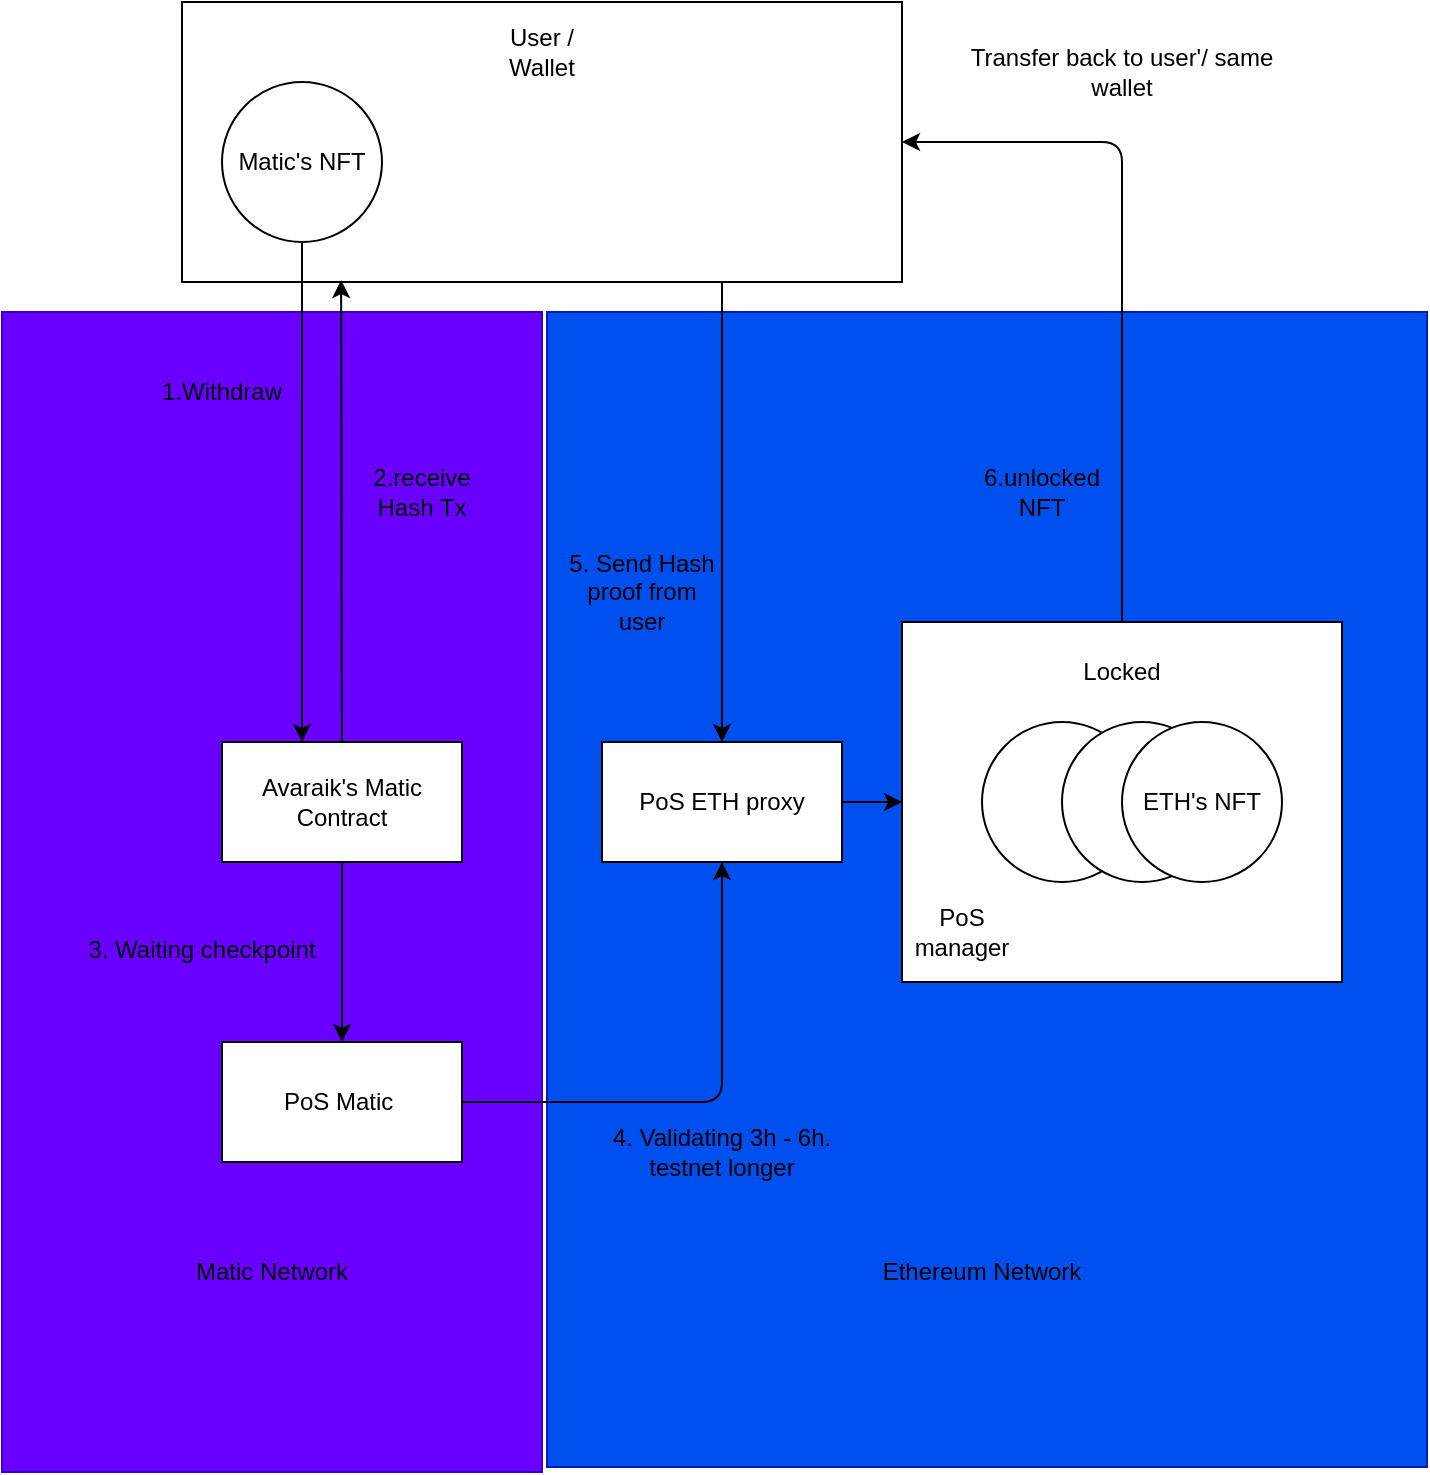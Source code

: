 <mxfile>
    <diagram id="DT7QpkL8XlJXhrEMeC7P" name="Page-1">
        <mxGraphModel dx="1261" dy="869" grid="1" gridSize="10" guides="1" tooltips="1" connect="1" arrows="1" fold="1" page="1" pageScale="1" pageWidth="1920" pageHeight="1200" background="none" math="0" shadow="0">
            <root>
                <mxCell id="0"/>
                <mxCell id="1" parent="0"/>
                <mxCell id="35" value="" style="rounded=0;whiteSpace=wrap;html=1;rotation=90;fillColor=#0050ef;fontColor=#ffffff;strokeColor=#001DBC;" vertex="1" parent="1">
                    <mxGeometry x="253.75" y="353.75" width="577.5" height="440" as="geometry"/>
                </mxCell>
                <mxCell id="32" value="" style="rounded=0;whiteSpace=wrap;html=1;rotation=90;fillColor=#6a00ff;strokeColor=#3700CC;fontColor=#ffffff;" vertex="1" parent="1">
                    <mxGeometry x="-105" y="440" width="580" height="270" as="geometry"/>
                </mxCell>
                <mxCell id="17" style="edgeStyle=none;html=1;exitX=0.75;exitY=1;exitDx=0;exitDy=0;" edge="1" parent="1" source="7" target="13">
                    <mxGeometry relative="1" as="geometry"/>
                </mxCell>
                <mxCell id="7" value="" style="rounded=0;whiteSpace=wrap;html=1;" vertex="1" parent="1">
                    <mxGeometry x="140" y="130" width="360" height="140" as="geometry"/>
                </mxCell>
                <mxCell id="15" style="edgeStyle=none;html=1;entryX=0.333;entryY=0;entryDx=0;entryDy=0;entryPerimeter=0;" edge="1" parent="1" source="3" target="4">
                    <mxGeometry relative="1" as="geometry"/>
                </mxCell>
                <mxCell id="3" value="Matic's NFT" style="ellipse;whiteSpace=wrap;html=1;aspect=fixed;" vertex="1" parent="1">
                    <mxGeometry x="160" y="170" width="80" height="80" as="geometry"/>
                </mxCell>
                <mxCell id="11" style="edgeStyle=none;html=1;entryX=0.221;entryY=0.993;entryDx=0;entryDy=0;entryPerimeter=0;" edge="1" parent="1" source="4" target="7">
                    <mxGeometry relative="1" as="geometry"/>
                </mxCell>
                <mxCell id="41" style="edgeStyle=none;html=1;entryX=0.5;entryY=0;entryDx=0;entryDy=0;" edge="1" parent="1" source="4" target="40">
                    <mxGeometry relative="1" as="geometry"/>
                </mxCell>
                <mxCell id="4" value="Avaraik's Matic Contract" style="rounded=0;whiteSpace=wrap;html=1;" vertex="1" parent="1">
                    <mxGeometry x="160" y="500" width="120" height="60" as="geometry"/>
                </mxCell>
                <mxCell id="6" value="1.Withdraw" style="text;html=1;strokeColor=none;fillColor=none;align=center;verticalAlign=middle;whiteSpace=wrap;rounded=0;" vertex="1" parent="1">
                    <mxGeometry x="130" y="310" width="60" height="30" as="geometry"/>
                </mxCell>
                <mxCell id="9" value="User / Wallet" style="text;html=1;strokeColor=none;fillColor=none;align=center;verticalAlign=middle;whiteSpace=wrap;rounded=0;" vertex="1" parent="1">
                    <mxGeometry x="290" y="140" width="60" height="30" as="geometry"/>
                </mxCell>
                <mxCell id="12" value="2.receive Hash Tx" style="text;html=1;strokeColor=none;fillColor=none;align=center;verticalAlign=middle;whiteSpace=wrap;rounded=0;" vertex="1" parent="1">
                    <mxGeometry x="230" y="360" width="60" height="30" as="geometry"/>
                </mxCell>
                <mxCell id="21" value="" style="edgeStyle=none;html=1;" edge="1" parent="1" source="13" target="20">
                    <mxGeometry relative="1" as="geometry"/>
                </mxCell>
                <mxCell id="13" value="PoS ETH proxy" style="rounded=0;whiteSpace=wrap;html=1;" vertex="1" parent="1">
                    <mxGeometry x="350" y="500" width="120" height="60" as="geometry"/>
                </mxCell>
                <mxCell id="18" value="5. Send Hash proof from user" style="text;html=1;strokeColor=none;fillColor=none;align=center;verticalAlign=middle;whiteSpace=wrap;rounded=0;" vertex="1" parent="1">
                    <mxGeometry x="330" y="410" width="80" height="30" as="geometry"/>
                </mxCell>
                <mxCell id="22" style="edgeStyle=none;html=1;entryX=1;entryY=0.5;entryDx=0;entryDy=0;" edge="1" parent="1" source="20" target="7">
                    <mxGeometry relative="1" as="geometry">
                        <Array as="points">
                            <mxPoint x="610" y="200"/>
                        </Array>
                    </mxGeometry>
                </mxCell>
                <mxCell id="20" value="" style="whiteSpace=wrap;html=1;rounded=0;" vertex="1" parent="1">
                    <mxGeometry x="500" y="440" width="220" height="180" as="geometry"/>
                </mxCell>
                <mxCell id="23" value="6.unlocked&lt;br&gt;NFT" style="text;html=1;strokeColor=none;fillColor=none;align=center;verticalAlign=middle;whiteSpace=wrap;rounded=0;" vertex="1" parent="1">
                    <mxGeometry x="540" y="360" width="60" height="30" as="geometry"/>
                </mxCell>
                <mxCell id="25" value="PoS manager" style="text;html=1;strokeColor=none;fillColor=none;align=center;verticalAlign=middle;whiteSpace=wrap;rounded=0;" vertex="1" parent="1">
                    <mxGeometry x="500" y="580" width="60" height="30" as="geometry"/>
                </mxCell>
                <mxCell id="27" value="" style="ellipse;whiteSpace=wrap;html=1;aspect=fixed;" vertex="1" parent="1">
                    <mxGeometry x="540" y="490" width="80" height="80" as="geometry"/>
                </mxCell>
                <mxCell id="26" value="" style="ellipse;whiteSpace=wrap;html=1;aspect=fixed;" vertex="1" parent="1">
                    <mxGeometry x="580" y="490" width="80" height="80" as="geometry"/>
                </mxCell>
                <mxCell id="24" value="ETH's NFT" style="ellipse;whiteSpace=wrap;html=1;aspect=fixed;" vertex="1" parent="1">
                    <mxGeometry x="610" y="490" width="80" height="80" as="geometry"/>
                </mxCell>
                <mxCell id="28" value="Locked" style="text;html=1;strokeColor=none;fillColor=none;align=center;verticalAlign=middle;whiteSpace=wrap;rounded=0;" vertex="1" parent="1">
                    <mxGeometry x="580" y="450" width="60" height="30" as="geometry"/>
                </mxCell>
                <mxCell id="29" value="Transfer back to user'/ same wallet" style="text;html=1;strokeColor=none;fillColor=none;align=center;verticalAlign=middle;whiteSpace=wrap;rounded=0;" vertex="1" parent="1">
                    <mxGeometry x="530" y="150" width="160" height="30" as="geometry"/>
                </mxCell>
                <mxCell id="33" value="Matic Network" style="text;html=1;strokeColor=none;fillColor=none;align=center;verticalAlign=middle;whiteSpace=wrap;rounded=0;" vertex="1" parent="1">
                    <mxGeometry x="130" y="750" width="110" height="30" as="geometry"/>
                </mxCell>
                <mxCell id="36" value="Ethereum Network" style="text;html=1;strokeColor=none;fillColor=none;align=center;verticalAlign=middle;whiteSpace=wrap;rounded=0;" vertex="1" parent="1">
                    <mxGeometry x="480" y="750" width="120" height="30" as="geometry"/>
                </mxCell>
                <mxCell id="43" style="edgeStyle=none;html=1;entryX=0.5;entryY=1;entryDx=0;entryDy=0;" edge="1" parent="1" source="40" target="13">
                    <mxGeometry relative="1" as="geometry">
                        <Array as="points">
                            <mxPoint x="410" y="680"/>
                        </Array>
                    </mxGeometry>
                </mxCell>
                <mxCell id="40" value="PoS Matic&amp;nbsp;" style="rounded=0;whiteSpace=wrap;html=1;" vertex="1" parent="1">
                    <mxGeometry x="160" y="650" width="120" height="60" as="geometry"/>
                </mxCell>
                <mxCell id="42" value="3. Waiting checkpoint" style="text;html=1;strokeColor=none;fillColor=none;align=center;verticalAlign=middle;whiteSpace=wrap;rounded=0;" vertex="1" parent="1">
                    <mxGeometry x="90" y="589" width="120" height="30" as="geometry"/>
                </mxCell>
                <mxCell id="44" value="4. Validating 3h - 6h.&lt;br&gt;testnet longer" style="text;html=1;strokeColor=none;fillColor=none;align=center;verticalAlign=middle;whiteSpace=wrap;rounded=0;" vertex="1" parent="1">
                    <mxGeometry x="330" y="690" width="160" height="30" as="geometry"/>
                </mxCell>
            </root>
        </mxGraphModel>
    </diagram>
</mxfile>